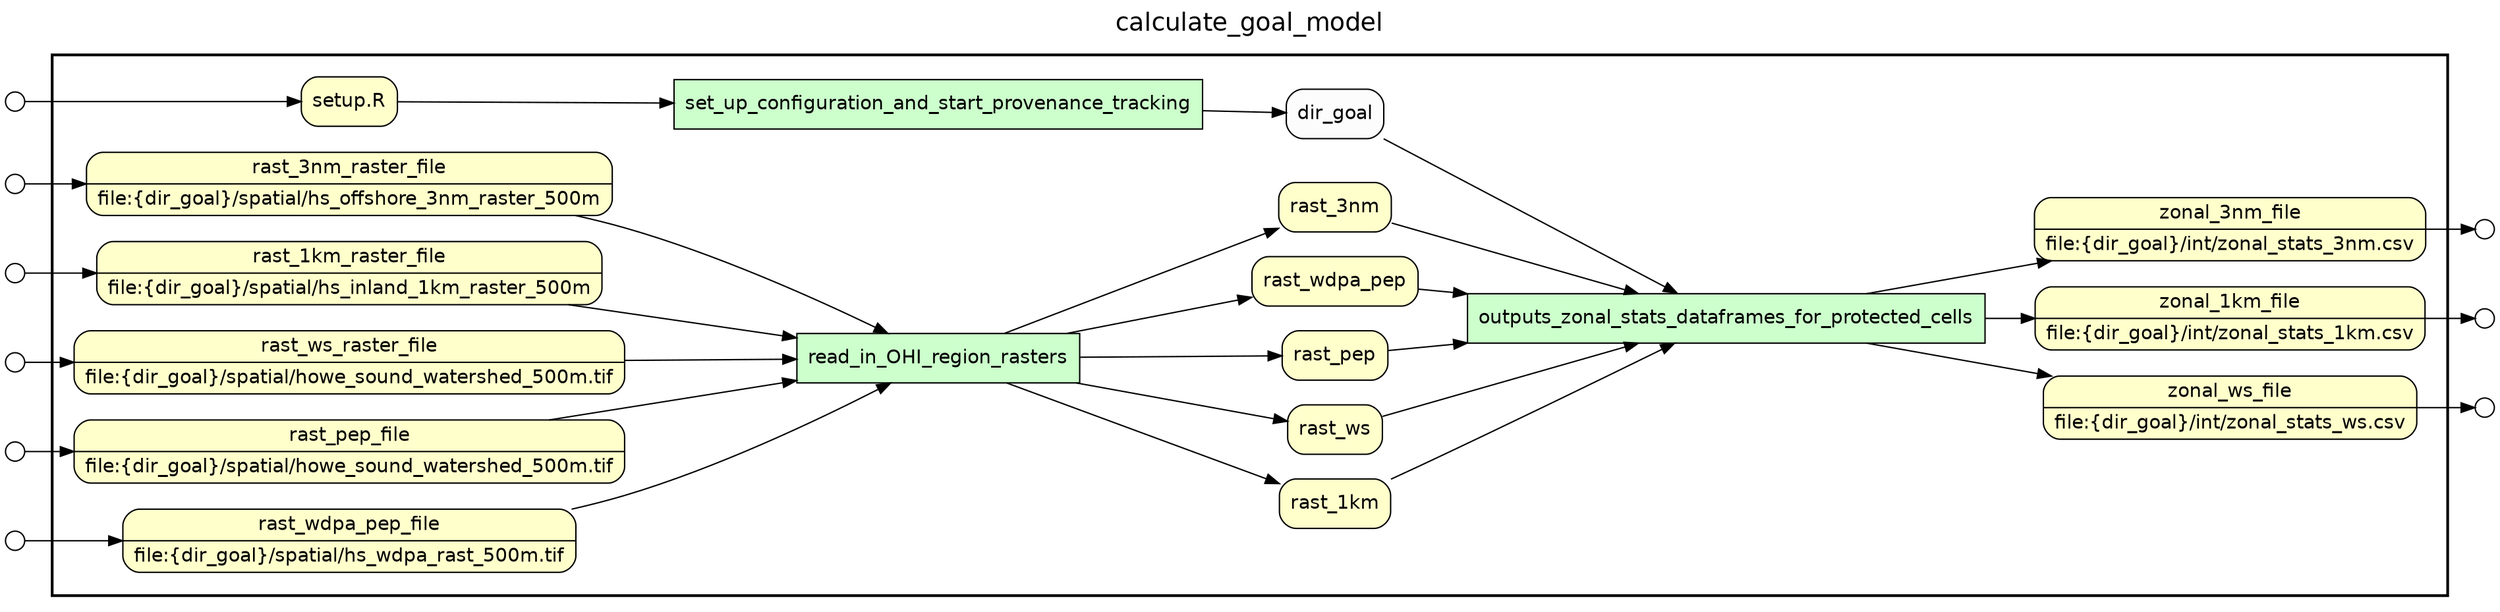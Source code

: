
/* Start of top-level graph */
digraph Workflow {
rankdir=LR

/* Title for graph */
fontname=Helvetica; fontsize=18; labelloc=t
label=calculate_goal_model

/* Start of double cluster for drawing box around nodes in workflow */
subgraph cluster_workflow_box_outer { label=""; color=black; penwidth=2
subgraph cluster_workflow_box_inner { label=""; penwidth=0

/* Style for nodes representing atomic programs in workflow */
node[shape=box style=filled fillcolor="#CCFFCC" peripheries=1 fontname=Helvetica]

/* Nodes representing atomic programs in workflow */
set_up_configuration_and_start_provenance_tracking
read_in_OHI_region_rasters
outputs_zonal_stats_dataframes_for_protected_cells

/* Style for nodes representing non-parameter data channels in workflow */
node[shape=box style="rounded,filled" fillcolor="#FFFFCC" peripheries=1 fontname=Helvetica]

/* Nodes for non-parameter data channels in workflow */
zonal_3nm_file [shape=record rankdir=LR label="{{<f0> zonal_3nm_file |<f1> file\:\{dir_goal\}/int/zonal_stats_3nm.csv}}"];
zonal_1km_file [shape=record rankdir=LR label="{{<f0> zonal_1km_file |<f1> file\:\{dir_goal\}/int/zonal_stats_1km.csv}}"];
zonal_ws_file [shape=record rankdir=LR label="{{<f0> zonal_ws_file |<f1> file\:\{dir_goal\}/int/zonal_stats_ws.csv}}"];
"setup.R"
rast_3nm_raster_file [shape=record rankdir=LR label="{{<f0> rast_3nm_raster_file |<f1> file\:\{dir_goal\}/spatial/hs_offshore_3nm_raster_500m}}"];
rast_1km_raster_file [shape=record rankdir=LR label="{{<f0> rast_1km_raster_file |<f1> file\:\{dir_goal\}/spatial/hs_inland_1km_raster_500m}}"];
rast_ws_raster_file [shape=record rankdir=LR label="{{<f0> rast_ws_raster_file |<f1> file\:\{dir_goal\}/spatial/howe_sound_watershed_500m.tif}}"];
rast_pep_file [shape=record rankdir=LR label="{{<f0> rast_pep_file |<f1> file\:\{dir_goal\}/spatial/howe_sound_watershed_500m.tif}}"];
rast_wdpa_pep_file [shape=record rankdir=LR label="{{<f0> rast_wdpa_pep_file |<f1> file\:\{dir_goal\}/spatial/hs_wdpa_rast_500m.tif}}"];
rast_3nm
rast_1km
rast_ws
rast_pep
rast_wdpa_pep

/* Style for nodes representing parameter channels in workflow */
node[shape=box style="rounded,filled" fillcolor="#FCFCFC" peripheries=1 fontname=Helvetica]

/* Nodes representing parameter channels in workflow */
dir_goal

/* Edges representing connections between programs and channels */
set_up_configuration_and_start_provenance_tracking -> dir_goal
"setup.R" -> set_up_configuration_and_start_provenance_tracking
read_in_OHI_region_rasters -> rast_3nm
read_in_OHI_region_rasters -> rast_1km
read_in_OHI_region_rasters -> rast_ws
read_in_OHI_region_rasters -> rast_pep
read_in_OHI_region_rasters -> rast_wdpa_pep
rast_3nm_raster_file -> read_in_OHI_region_rasters
rast_1km_raster_file -> read_in_OHI_region_rasters
rast_ws_raster_file -> read_in_OHI_region_rasters
rast_pep_file -> read_in_OHI_region_rasters
rast_wdpa_pep_file -> read_in_OHI_region_rasters
outputs_zonal_stats_dataframes_for_protected_cells -> zonal_3nm_file
outputs_zonal_stats_dataframes_for_protected_cells -> zonal_1km_file
outputs_zonal_stats_dataframes_for_protected_cells -> zonal_ws_file
dir_goal -> outputs_zonal_stats_dataframes_for_protected_cells
rast_3nm -> outputs_zonal_stats_dataframes_for_protected_cells
rast_1km -> outputs_zonal_stats_dataframes_for_protected_cells
rast_ws -> outputs_zonal_stats_dataframes_for_protected_cells
rast_pep -> outputs_zonal_stats_dataframes_for_protected_cells
rast_wdpa_pep -> outputs_zonal_stats_dataframes_for_protected_cells

/* End of double cluster for drawing box around nodes in workflow */
}}

/* Style for nodes representing workflow input ports */
node[shape=circle style="rounded,filled" fillcolor="#FFFFFF" peripheries=1 fontname=Helvetica width=0.2]

/* Nodes representing workflow input ports */
"setup.R_input_port" [label=""]
rast_3nm_raster_file_input_port [label=""]
rast_1km_raster_file_input_port [label=""]
rast_ws_raster_file_input_port [label=""]
rast_pep_file_input_port [label=""]
rast_wdpa_pep_file_input_port [label=""]

/* Style for nodes representing workflow output ports */
node[shape=circle style="rounded,filled" fillcolor="#FFFFFF" peripheries=1 fontname=Helvetica width=0.2]

/* Nodes representing workflow output ports */
zonal_3nm_file_output_port [label=""]
zonal_1km_file_output_port [label=""]
zonal_ws_file_output_port [label=""]

/* Edges from input ports to channels */
"setup.R_input_port" -> "setup.R"
rast_3nm_raster_file_input_port -> rast_3nm_raster_file
rast_1km_raster_file_input_port -> rast_1km_raster_file
rast_ws_raster_file_input_port -> rast_ws_raster_file
rast_pep_file_input_port -> rast_pep_file
rast_wdpa_pep_file_input_port -> rast_wdpa_pep_file

/* Edges from channels to output ports */
zonal_3nm_file -> zonal_3nm_file_output_port
zonal_1km_file -> zonal_1km_file_output_port
zonal_ws_file -> zonal_ws_file_output_port

/* End of top-level graph */
}
